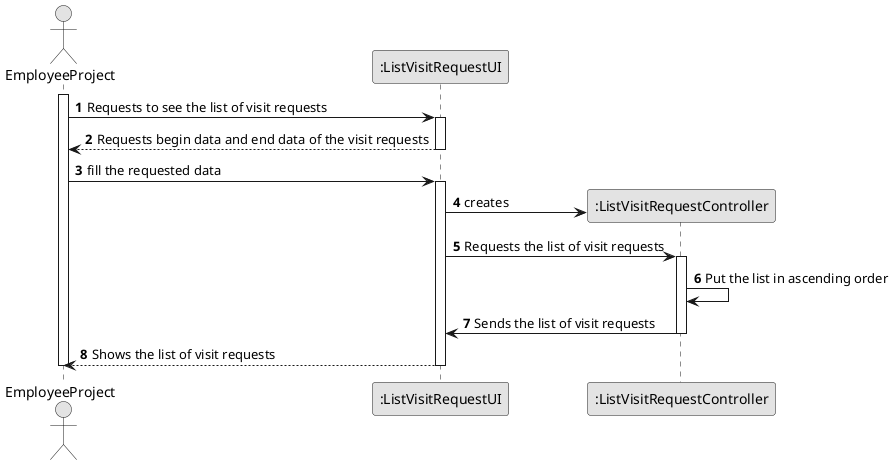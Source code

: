 @startuml
skinparam monochrome true
skinparam packageStyle rectangle
skinparam shadowing false

autonumber

'hide footbox
actor "EmployeeProject" as User
participant ":ListVisitRequestUI" as UI
participant ":ListVisitRequestController" as CTRL

activate User

    User -> UI : Requests to see the list of visit requests

activate UI

    UI --> User :Requests begin data and end data of the visit requests
deactivate UI

        User -> UI : fill the requested data
        activate UI

                UI -> CTRL** : creates

                UI -> CTRL : Requests the list of visit requests
                activate CTRL
                    CTRL->CTRL : Put the list in ascending order

                    CTRL -> UI : Sends the list of visit requests
                    deactivate CTRL

                UI --> User : Shows the list of visit requests
                deactivate UI
deactivate User
@enduml

